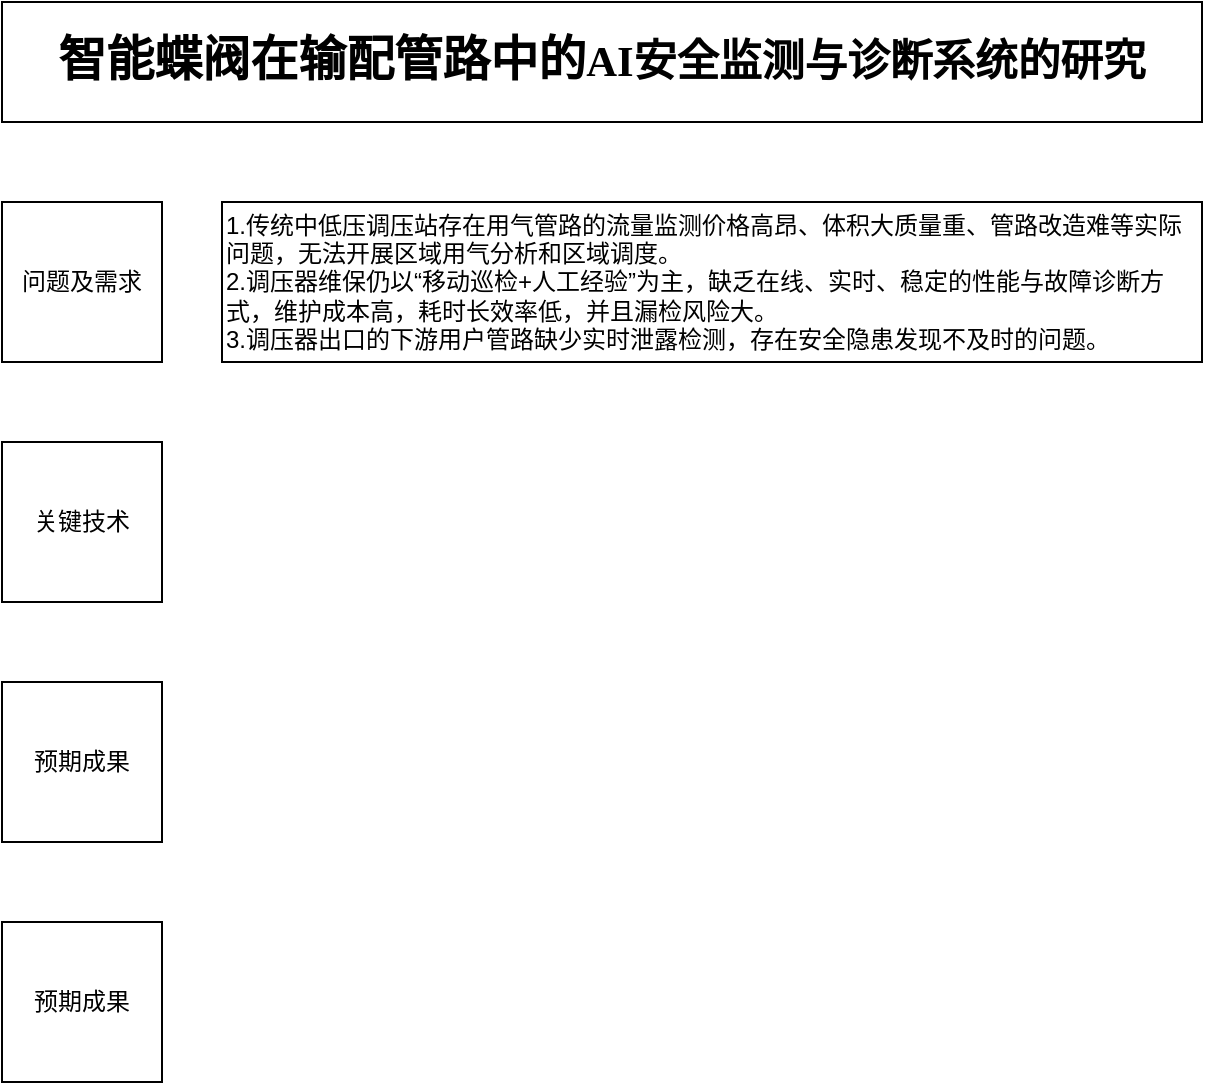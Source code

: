 <mxfile version="27.1.6">
  <diagram name="Page-1" id="QePSi0WvvwqOzXnJHrXC">
    <mxGraphModel dx="265" dy="424" grid="1" gridSize="10" guides="1" tooltips="1" connect="1" arrows="1" fold="1" page="1" pageScale="1" pageWidth="827" pageHeight="1169" math="0" shadow="0">
      <root>
        <mxCell id="0" />
        <mxCell id="1" parent="0" />
        <mxCell id="MB8YyC2LHqcA_exUZN-U-1" value="&lt;p class=&quot;MsoNormal&quot; align=&quot;center&quot; style=&quot;line-height: 150%;&quot;&gt;&lt;span style=&quot;mso-spacerun:&#39;yes&#39;;font-family:仿宋_GB2312;line-height:150%;&amp;lt;br/&amp;gt;font-size:16.0pt;mso-font-kerning:1.0pt;&quot;&gt;&lt;font style=&quot;font-size: 24px;&quot;&gt;智能蝶阀在输配管路中的&lt;/font&gt;&lt;/span&gt;&lt;span style=&quot;background-color: transparent; color: light-dark(rgb(0, 0, 0), rgb(255, 255, 255)); font-family: 仿宋_GB2312; font-size: 16pt;&quot;&gt;AI&lt;/span&gt;&lt;span style=&quot;background-color: transparent; color: light-dark(rgb(0, 0, 0), rgb(255, 255, 255)); font-family: 仿宋_GB2312; font-size: 16pt;&quot;&gt;安全&lt;/span&gt;&lt;span style=&quot;background-color: transparent; color: light-dark(rgb(0, 0, 0), rgb(255, 255, 255)); font-family: 仿宋_GB2312; font-size: 16pt;&quot;&gt;监测与诊断系统的研究&lt;/span&gt;&lt;/p&gt;" style="rounded=0;whiteSpace=wrap;html=1;fontStyle=1" parent="1" vertex="1">
          <mxGeometry x="120" y="60" width="600" height="60" as="geometry" />
        </mxCell>
        <mxCell id="MB8YyC2LHqcA_exUZN-U-2" value="问题及需求" style="whiteSpace=wrap;html=1;aspect=fixed;" parent="1" vertex="1">
          <mxGeometry x="120" y="160" width="80" height="80" as="geometry" />
        </mxCell>
        <mxCell id="MB8YyC2LHqcA_exUZN-U-3" value="关键技术" style="whiteSpace=wrap;html=1;aspect=fixed;" parent="1" vertex="1">
          <mxGeometry x="120" y="280" width="80" height="80" as="geometry" />
        </mxCell>
        <mxCell id="MB8YyC2LHqcA_exUZN-U-4" value="预期成果" style="whiteSpace=wrap;html=1;aspect=fixed;" parent="1" vertex="1">
          <mxGeometry x="120" y="400" width="80" height="80" as="geometry" />
        </mxCell>
        <mxCell id="MB8YyC2LHqcA_exUZN-U-5" value="预期成果" style="whiteSpace=wrap;html=1;aspect=fixed;" parent="1" vertex="1">
          <mxGeometry x="120" y="520" width="80" height="80" as="geometry" />
        </mxCell>
        <mxCell id="ncNB8pNAF4bFNKYcvx3l-2" value="1.传统中低压调压站存在用气管路的流量监测价格高昂、体积大质量重、管路改造难等实际问题&lt;span style=&quot;background-color: transparent; color: light-dark(rgb(0, 0, 0), rgb(255, 255, 255));&quot;&gt;，无法开展区域用气分析和区域调度。&lt;/span&gt;&lt;br&gt;&lt;div&gt;2.调压器维保仍以“移动巡检+人工经验”为主，缺乏在线、实时、稳定的性能与故障诊断方式，维护成本高，耗时长效率低，并且漏检风险大。&lt;/div&gt;&lt;div&gt;3.调压器出口的下游用户管路缺少实时泄露检测，存在安全隐患发现不及时的问题。&lt;/div&gt;" style="rounded=0;whiteSpace=wrap;html=1;align=left;" vertex="1" parent="1">
          <mxGeometry x="230" y="160" width="490" height="80" as="geometry" />
        </mxCell>
      </root>
    </mxGraphModel>
  </diagram>
</mxfile>
